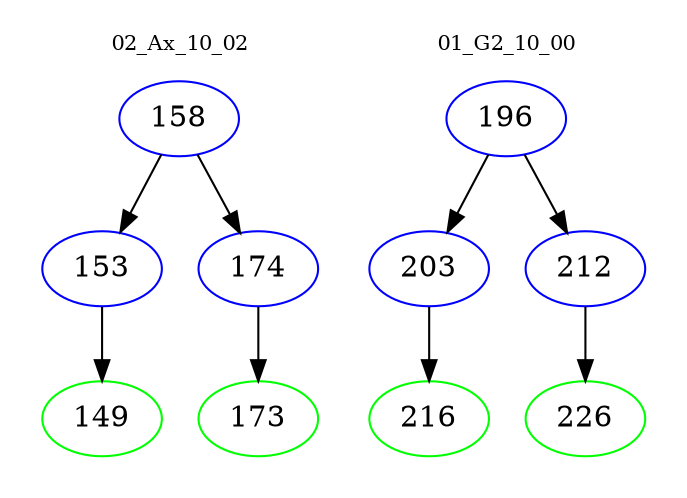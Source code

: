 digraph{
subgraph cluster_0 {
color = white
label = "02_Ax_10_02";
fontsize=10;
T0_158 [label="158", color="blue"]
T0_158 -> T0_153 [color="black"]
T0_153 [label="153", color="blue"]
T0_153 -> T0_149 [color="black"]
T0_149 [label="149", color="green"]
T0_158 -> T0_174 [color="black"]
T0_174 [label="174", color="blue"]
T0_174 -> T0_173 [color="black"]
T0_173 [label="173", color="green"]
}
subgraph cluster_1 {
color = white
label = "01_G2_10_00";
fontsize=10;
T1_196 [label="196", color="blue"]
T1_196 -> T1_203 [color="black"]
T1_203 [label="203", color="blue"]
T1_203 -> T1_216 [color="black"]
T1_216 [label="216", color="green"]
T1_196 -> T1_212 [color="black"]
T1_212 [label="212", color="blue"]
T1_212 -> T1_226 [color="black"]
T1_226 [label="226", color="green"]
}
}
